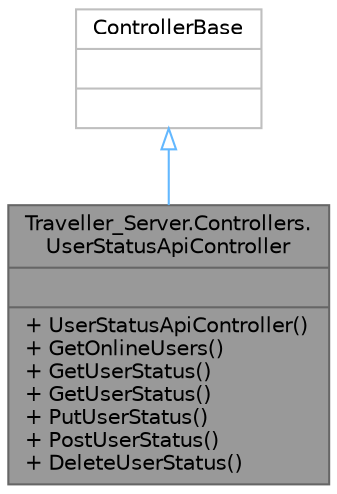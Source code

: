 digraph "Traveller_Server.Controllers.UserStatusApiController"
{
 // LATEX_PDF_SIZE
  bgcolor="transparent";
  edge [fontname=Helvetica,fontsize=10,labelfontname=Helvetica,labelfontsize=10];
  node [fontname=Helvetica,fontsize=10,shape=box,height=0.2,width=0.4];
  Node1 [shape=record,label="{Traveller_Server.Controllers.\lUserStatusApiController\n||+ UserStatusApiController()\l+ GetOnlineUsers()\l+ GetUserStatus()\l+ GetUserStatus()\l+ PutUserStatus()\l+ PostUserStatus()\l+ DeleteUserStatus()\l}",height=0.2,width=0.4,color="gray40", fillcolor="grey60", style="filled", fontcolor="black",tooltip="API Controller for CRUD actions for UserStatus."];
  Node2 -> Node1 [dir="back",color="steelblue1",style="solid",arrowtail="onormal"];
  Node2 [shape=record,label="{ControllerBase\n||}",height=0.2,width=0.4,color="grey75", fillcolor="white", style="filled",tooltip=" "];
}
